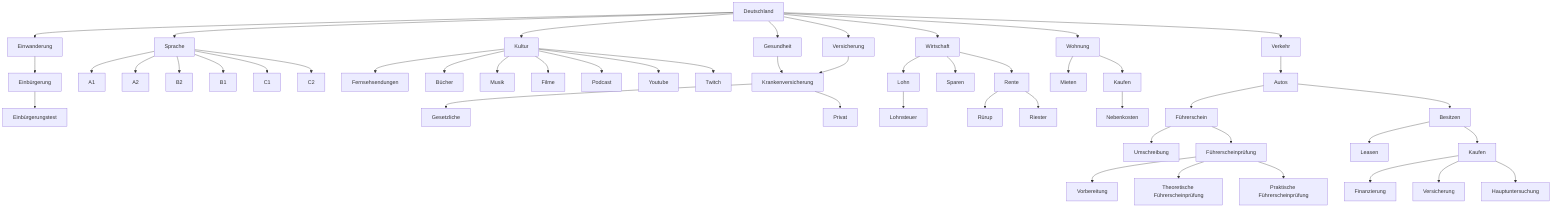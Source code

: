 graph TD
  De[Deutschland]
  De --> Ewd[Einwanderung]
    Ewd --> Ebg[Einbürgerung]
      Ebg --> Ebgt[Einbürgerungstest]

  De --> Sp[Sprache]
    Sp --> A1
    Sp --> A2
    Sp --> B2
    Sp --> B1
    Sp --> C1
    Sp --> C2

  De --> Kt[Kultur]
    Kt --> KtFeh[Fernsehsendungen]
    Kt --> KtBcr[Bücher]
    Kt --> KtMus[Musik]
    Kt --> KtFil[Filme]
    Kt --> KtPod[Podcast]
    Kt --> KtYoutube[Youtube]
    Kt --> KtTwitch[Twitch]

  De --> Gsht[Gesundheit]
   Gsht --> VrsKvrs

  De --> Vrs[Versicherung]
    Vrs --> VrsKvrs[Krankenversicherung]
      VrsKvrs --> GKvrs[Gesetzliche]
      VrsKvrs --> PKvrs[Privat]

  De --> Wrs[Wirtschaft]
    Wrs --> Wrsl[Lohn]
      Wrsl --> Wrsls[Lohnsteuer]
    Wrs --> WrsSp[Sparen]
    Wrs --> WrsRn[Rente]
      WrsRn --> WrsRnRu[Rürup]
      WrsRn --> WrsRnRi[Riester]

  De --> Whng[Wohnung]
    Whng --> WhngMt[Mieten]
    Whng --> WhngKf[Kaufen]
      WhngKf --> WhngNk[Nebenkosten]

  De --> Vk[Verkehr]
    Vk --> VkA[Autos]
      VkA --> VkAF[Führerschein]
        VkAF --> VkAFU[Umschreibung]
        VkAF --> VkAFP[Führerscheinprüfung]
          VkAFP --> VkAFPV[Vorbereitung]
          VkAFP --> VkAFPT[Theoretische Führerscheinprüfung]
          VkAFP --> VkAFPP[Praktische Führerscheinprüfung]

      VkA --> VkAB[Besitzen]
        VkAB --> VkAL[Leasen]
        VkAB --> VkAK[Kaufen]
          VkAK --> VkAKF[Finanzierung]
          VkAK --> VkAKV[Versicherung]
          VkAK --> VkAKH[Hauptuntersuchung]